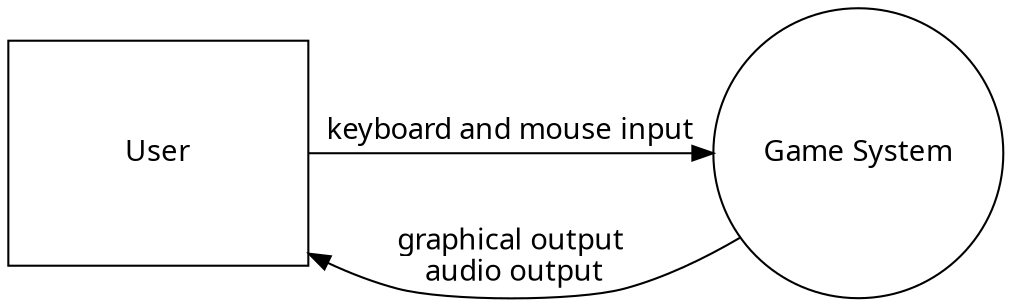 digraph G {
  fontname="Source Code Variable,sans-serif"
  fontsize=12
  node [fontname="Source Code Variable,sans-serif",]
  edge [fontname="Source Code Variable,sans-serif"]
  layout=dot
 
  usr [label="User",shape="rectangle",height="1.5",width="2"]
  game [label="Game System",shape="circle"]
  {rank = same; usr; game;}

  usr -> game [label="keyboard and mouse input"]
  game -> usr [label="\n\ngraphical output\n audio output"]
}
